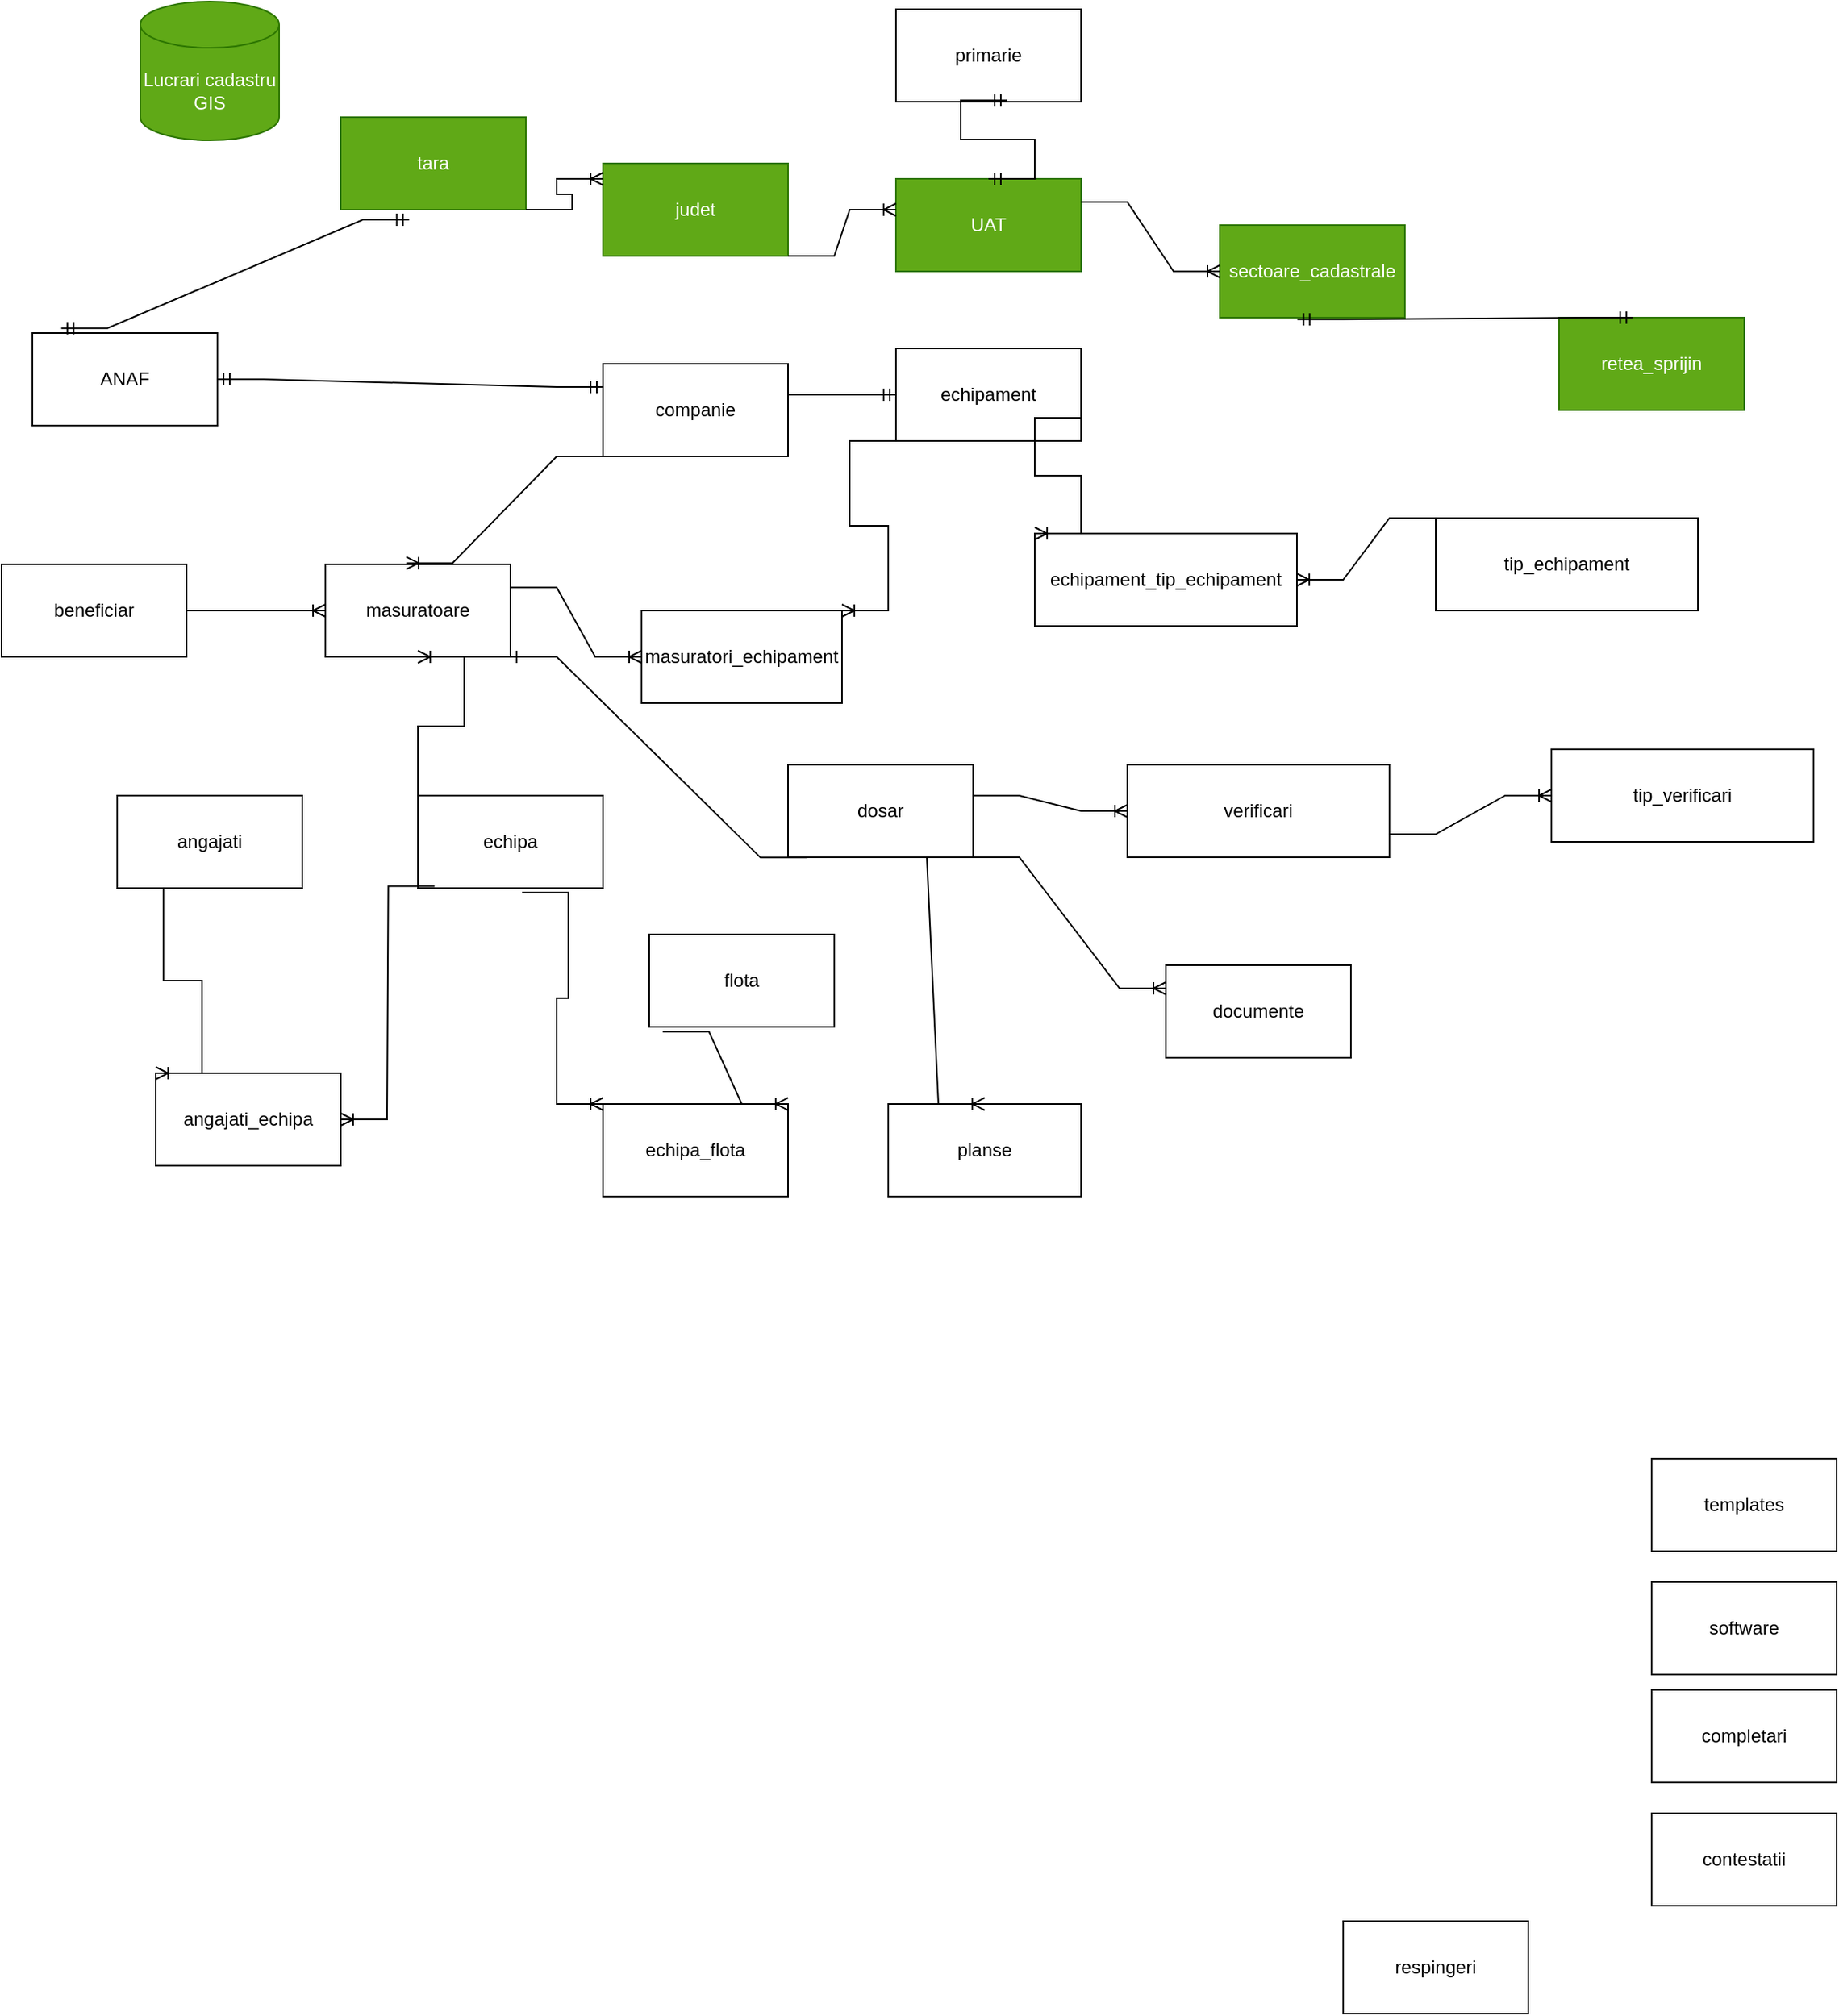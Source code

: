<mxfile version="22.0.8" type="github" pages="2">
  <diagram name="Page-1" id="1NdPhYnojbXSQFUqDI4X">
    <mxGraphModel dx="2402" dy="846" grid="1" gridSize="10" guides="1" tooltips="1" connect="1" arrows="1" fold="1" page="1" pageScale="1" pageWidth="850" pageHeight="1100" math="0" shadow="0">
      <root>
        <mxCell id="0" />
        <mxCell id="1" parent="0" />
        <mxCell id="Xo6_dHoNOGjja1znMz9w-1" value="Lucrari cadastru&lt;br&gt;GIS" style="shape=cylinder3;whiteSpace=wrap;html=1;boundedLbl=1;backgroundOutline=1;size=15;fillColor=#60a917;strokeColor=#2D7600;fontColor=#ffffff;" vertex="1" parent="1">
          <mxGeometry x="10" y="125" width="90" height="90" as="geometry" />
        </mxCell>
        <mxCell id="Xo6_dHoNOGjja1znMz9w-2" value="sectoare_cadastrale" style="rounded=0;whiteSpace=wrap;html=1;fillColor=#60a917;strokeColor=#2D7600;fontColor=#ffffff;" vertex="1" parent="1">
          <mxGeometry x="710" y="270" width="120" height="60" as="geometry" />
        </mxCell>
        <mxCell id="Xo6_dHoNOGjja1znMz9w-3" value="retea_sprijin" style="rounded=0;whiteSpace=wrap;html=1;fillColor=#60a917;fontColor=#ffffff;strokeColor=#2D7600;" vertex="1" parent="1">
          <mxGeometry x="930" y="330" width="120" height="60" as="geometry" />
        </mxCell>
        <mxCell id="Xo6_dHoNOGjja1znMz9w-4" value="echipa" style="rounded=0;whiteSpace=wrap;html=1;" vertex="1" parent="1">
          <mxGeometry x="190" y="640" width="120" height="60" as="geometry" />
        </mxCell>
        <mxCell id="Xo6_dHoNOGjja1znMz9w-7" value="echipament" style="rounded=0;whiteSpace=wrap;html=1;" vertex="1" parent="1">
          <mxGeometry x="500" y="350" width="120" height="60" as="geometry" />
        </mxCell>
        <mxCell id="Xo6_dHoNOGjja1znMz9w-9" value="flota" style="rounded=0;whiteSpace=wrap;html=1;" vertex="1" parent="1">
          <mxGeometry x="340" y="730" width="120" height="60" as="geometry" />
        </mxCell>
        <mxCell id="Xo6_dHoNOGjja1znMz9w-10" value="documente" style="rounded=0;whiteSpace=wrap;html=1;" vertex="1" parent="1">
          <mxGeometry x="675" y="750" width="120" height="60" as="geometry" />
        </mxCell>
        <mxCell id="Xo6_dHoNOGjja1znMz9w-11" value="masuratoare" style="rounded=0;whiteSpace=wrap;html=1;" vertex="1" parent="1">
          <mxGeometry x="130" y="490" width="120" height="60" as="geometry" />
        </mxCell>
        <mxCell id="Xo6_dHoNOGjja1znMz9w-13" value="primarie" style="rounded=0;whiteSpace=wrap;html=1;" vertex="1" parent="1">
          <mxGeometry x="500" y="130" width="120" height="60" as="geometry" />
        </mxCell>
        <mxCell id="Xo6_dHoNOGjja1znMz9w-14" value="software" style="rounded=0;whiteSpace=wrap;html=1;" vertex="1" parent="1">
          <mxGeometry x="990" y="1150" width="120" height="60" as="geometry" />
        </mxCell>
        <mxCell id="Xo6_dHoNOGjja1znMz9w-15" value="dosar" style="rounded=0;whiteSpace=wrap;html=1;" vertex="1" parent="1">
          <mxGeometry x="430" y="620" width="120" height="60" as="geometry" />
        </mxCell>
        <mxCell id="Xo6_dHoNOGjja1znMz9w-16" value="angajati" style="rounded=0;whiteSpace=wrap;html=1;" vertex="1" parent="1">
          <mxGeometry x="-5" y="640" width="120" height="60" as="geometry" />
        </mxCell>
        <mxCell id="Xo6_dHoNOGjja1znMz9w-17" value="planse" style="rounded=0;whiteSpace=wrap;html=1;" vertex="1" parent="1">
          <mxGeometry x="495" y="840" width="125" height="60" as="geometry" />
        </mxCell>
        <mxCell id="Xo6_dHoNOGjja1znMz9w-18" value="respingeri" style="rounded=0;whiteSpace=wrap;html=1;" vertex="1" parent="1">
          <mxGeometry x="790" y="1370" width="120" height="60" as="geometry" />
        </mxCell>
        <mxCell id="Xo6_dHoNOGjja1znMz9w-19" value="completari" style="rounded=0;whiteSpace=wrap;html=1;" vertex="1" parent="1">
          <mxGeometry x="990" y="1220" width="120" height="60" as="geometry" />
        </mxCell>
        <mxCell id="Xo6_dHoNOGjja1znMz9w-20" value="contestatii" style="rounded=0;whiteSpace=wrap;html=1;" vertex="1" parent="1">
          <mxGeometry x="990" y="1300" width="120" height="60" as="geometry" />
        </mxCell>
        <mxCell id="Xo6_dHoNOGjja1znMz9w-21" value="UAT" style="rounded=0;whiteSpace=wrap;html=1;fillColor=#60a917;fontColor=#ffffff;strokeColor=#2D7600;" vertex="1" parent="1">
          <mxGeometry x="500" y="240" width="120" height="60" as="geometry" />
        </mxCell>
        <mxCell id="Xo6_dHoNOGjja1znMz9w-23" value="judet" style="rounded=0;whiteSpace=wrap;html=1;fillColor=#60a917;fontColor=#ffffff;strokeColor=#2D7600;" vertex="1" parent="1">
          <mxGeometry x="310" y="230" width="120" height="60" as="geometry" />
        </mxCell>
        <mxCell id="Xo6_dHoNOGjja1znMz9w-27" value="tara" style="rounded=0;whiteSpace=wrap;html=1;fillColor=#60a917;fontColor=#ffffff;strokeColor=#2D7600;" vertex="1" parent="1">
          <mxGeometry x="140" y="200" width="120" height="60" as="geometry" />
        </mxCell>
        <mxCell id="Xo6_dHoNOGjja1znMz9w-31" value="" style="edgeStyle=entityRelationEdgeStyle;fontSize=12;html=1;endArrow=ERoneToMany;rounded=0;exitX=1;exitY=1;exitDx=0;exitDy=0;" edge="1" parent="1" source="Xo6_dHoNOGjja1znMz9w-27">
          <mxGeometry width="100" height="100" relative="1" as="geometry">
            <mxPoint x="210" y="340" as="sourcePoint" />
            <mxPoint x="310" y="240" as="targetPoint" />
            <Array as="points">
              <mxPoint x="120" y="120" />
            </Array>
          </mxGeometry>
        </mxCell>
        <mxCell id="Xo6_dHoNOGjja1znMz9w-34" value="" style="edgeStyle=entityRelationEdgeStyle;fontSize=12;html=1;endArrow=ERoneToMany;rounded=0;exitX=1;exitY=1;exitDx=0;exitDy=0;" edge="1" parent="1" source="Xo6_dHoNOGjja1znMz9w-23">
          <mxGeometry width="100" height="100" relative="1" as="geometry">
            <mxPoint x="400" y="360" as="sourcePoint" />
            <mxPoint x="500" y="260" as="targetPoint" />
            <Array as="points">
              <mxPoint x="480" y="200" />
            </Array>
          </mxGeometry>
        </mxCell>
        <mxCell id="Xo6_dHoNOGjja1znMz9w-35" value="" style="edgeStyle=entityRelationEdgeStyle;fontSize=12;html=1;endArrow=ERoneToMany;rounded=0;exitX=1;exitY=0.25;exitDx=0;exitDy=0;" edge="1" parent="1" source="Xo6_dHoNOGjja1znMz9w-21">
          <mxGeometry width="100" height="100" relative="1" as="geometry">
            <mxPoint x="610" y="400" as="sourcePoint" />
            <mxPoint x="710" y="300" as="targetPoint" />
            <Array as="points">
              <mxPoint x="870" y="280" />
              <mxPoint x="870" y="270" />
            </Array>
          </mxGeometry>
        </mxCell>
        <mxCell id="Xo6_dHoNOGjja1znMz9w-40" value="companie" style="rounded=0;whiteSpace=wrap;html=1;" vertex="1" parent="1">
          <mxGeometry x="310" y="360" width="120" height="60" as="geometry" />
        </mxCell>
        <mxCell id="Xo6_dHoNOGjja1znMz9w-45" value="ANAF" style="rounded=0;whiteSpace=wrap;html=1;" vertex="1" parent="1">
          <mxGeometry x="-60" y="340" width="120" height="60" as="geometry" />
        </mxCell>
        <mxCell id="Xo6_dHoNOGjja1znMz9w-49" value="" style="edgeStyle=entityRelationEdgeStyle;fontSize=12;html=1;endArrow=ERmandOne;rounded=0;entryX=0;entryY=0.5;entryDx=0;entryDy=0;" edge="1" parent="1" target="Xo6_dHoNOGjja1znMz9w-7">
          <mxGeometry width="100" height="100" relative="1" as="geometry">
            <mxPoint x="430" y="380" as="sourcePoint" />
            <mxPoint x="320" y="389.5" as="targetPoint" />
            <Array as="points">
              <mxPoint x="480" y="380" />
              <mxPoint x="470" y="390" />
            </Array>
          </mxGeometry>
        </mxCell>
        <mxCell id="Xo6_dHoNOGjja1znMz9w-52" value="" style="edgeStyle=entityRelationEdgeStyle;fontSize=12;html=1;endArrow=ERoneToMany;rounded=0;entryX=0.437;entryY=-0.013;entryDx=0;entryDy=0;entryPerimeter=0;exitX=0;exitY=1;exitDx=0;exitDy=0;" edge="1" parent="1" source="Xo6_dHoNOGjja1znMz9w-40" target="Xo6_dHoNOGjja1znMz9w-11">
          <mxGeometry width="100" height="100" relative="1" as="geometry">
            <mxPoint x="370" y="450" as="sourcePoint" />
            <mxPoint x="470" y="350" as="targetPoint" />
          </mxGeometry>
        </mxCell>
        <mxCell id="Xo6_dHoNOGjja1znMz9w-53" value="masuratori_echipament" style="rounded=0;whiteSpace=wrap;html=1;" vertex="1" parent="1">
          <mxGeometry x="335" y="520" width="130" height="60" as="geometry" />
        </mxCell>
        <mxCell id="Xo6_dHoNOGjja1znMz9w-55" value="" style="edgeStyle=entityRelationEdgeStyle;fontSize=12;html=1;endArrow=ERoneToMany;rounded=0;entryX=0;entryY=0.5;entryDx=0;entryDy=0;exitX=1;exitY=0.25;exitDx=0;exitDy=0;" edge="1" parent="1" source="Xo6_dHoNOGjja1znMz9w-11" target="Xo6_dHoNOGjja1znMz9w-53">
          <mxGeometry width="100" height="100" relative="1" as="geometry">
            <mxPoint x="370" y="450" as="sourcePoint" />
            <mxPoint x="470" y="350" as="targetPoint" />
          </mxGeometry>
        </mxCell>
        <mxCell id="Xo6_dHoNOGjja1znMz9w-56" value="" style="edgeStyle=entityRelationEdgeStyle;fontSize=12;html=1;endArrow=ERoneToMany;rounded=0;entryX=1;entryY=0;entryDx=0;entryDy=0;exitX=0;exitY=1;exitDx=0;exitDy=0;" edge="1" parent="1" source="Xo6_dHoNOGjja1znMz9w-7" target="Xo6_dHoNOGjja1znMz9w-53">
          <mxGeometry width="100" height="100" relative="1" as="geometry">
            <mxPoint x="370" y="450" as="sourcePoint" />
            <mxPoint x="470" y="350" as="targetPoint" />
            <Array as="points">
              <mxPoint x="440" y="480" />
              <mxPoint x="440" y="480" />
            </Array>
          </mxGeometry>
        </mxCell>
        <mxCell id="Xo6_dHoNOGjja1znMz9w-57" value="templates" style="rounded=0;whiteSpace=wrap;html=1;" vertex="1" parent="1">
          <mxGeometry x="990" y="1070" width="120" height="60" as="geometry" />
        </mxCell>
        <mxCell id="Xo6_dHoNOGjja1znMz9w-58" value="angajati_echipa" style="rounded=0;whiteSpace=wrap;html=1;" vertex="1" parent="1">
          <mxGeometry x="20" y="820" width="120" height="60" as="geometry" />
        </mxCell>
        <mxCell id="Xo6_dHoNOGjja1znMz9w-62" value="" style="edgeStyle=entityRelationEdgeStyle;fontSize=12;html=1;endArrow=ERoneToMany;rounded=0;entryX=0.5;entryY=1;entryDx=0;entryDy=0;exitX=0.25;exitY=0;exitDx=0;exitDy=0;" edge="1" parent="1" source="Xo6_dHoNOGjja1znMz9w-4" target="Xo6_dHoNOGjja1znMz9w-11">
          <mxGeometry width="100" height="100" relative="1" as="geometry">
            <mxPoint x="370" y="790" as="sourcePoint" />
            <mxPoint x="470" y="690" as="targetPoint" />
          </mxGeometry>
        </mxCell>
        <mxCell id="Xo6_dHoNOGjja1znMz9w-64" value="" style="edgeStyle=entityRelationEdgeStyle;fontSize=12;html=1;endArrow=ERoneToMany;rounded=0;exitX=0.5;exitY=1;exitDx=0;exitDy=0;entryX=0;entryY=0;entryDx=0;entryDy=0;" edge="1" parent="1" source="Xo6_dHoNOGjja1znMz9w-16" target="Xo6_dHoNOGjja1znMz9w-58">
          <mxGeometry width="100" height="100" relative="1" as="geometry">
            <mxPoint x="370" y="790" as="sourcePoint" />
            <mxPoint x="120" y="790" as="targetPoint" />
          </mxGeometry>
        </mxCell>
        <mxCell id="Xo6_dHoNOGjja1znMz9w-66" value="" style="edgeStyle=entityRelationEdgeStyle;fontSize=12;html=1;endArrow=ERoneToMany;rounded=0;exitX=0.09;exitY=0.98;exitDx=0;exitDy=0;exitPerimeter=0;entryX=1;entryY=0.5;entryDx=0;entryDy=0;" edge="1" parent="1" source="Xo6_dHoNOGjja1znMz9w-4" target="Xo6_dHoNOGjja1znMz9w-58">
          <mxGeometry width="100" height="100" relative="1" as="geometry">
            <mxPoint x="370" y="790" as="sourcePoint" />
            <mxPoint x="470" y="690" as="targetPoint" />
            <Array as="points">
              <mxPoint x="210" y="759" />
            </Array>
          </mxGeometry>
        </mxCell>
        <mxCell id="Xo6_dHoNOGjja1znMz9w-67" value="echipa_flota" style="rounded=0;whiteSpace=wrap;html=1;" vertex="1" parent="1">
          <mxGeometry x="310" y="840" width="120" height="60" as="geometry" />
        </mxCell>
        <mxCell id="Xo6_dHoNOGjja1znMz9w-69" value="" style="edgeStyle=entityRelationEdgeStyle;fontSize=12;html=1;endArrow=ERoneToMany;rounded=0;entryX=0;entryY=0;entryDx=0;entryDy=0;exitX=0.563;exitY=1.047;exitDx=0;exitDy=0;exitPerimeter=0;" edge="1" parent="1" source="Xo6_dHoNOGjja1znMz9w-4" target="Xo6_dHoNOGjja1znMz9w-67">
          <mxGeometry width="100" height="100" relative="1" as="geometry">
            <mxPoint x="370" y="790" as="sourcePoint" />
            <mxPoint x="470" y="690" as="targetPoint" />
          </mxGeometry>
        </mxCell>
        <mxCell id="Xo6_dHoNOGjja1znMz9w-70" value="" style="edgeStyle=entityRelationEdgeStyle;fontSize=12;html=1;endArrow=ERoneToMany;rounded=0;entryX=1;entryY=0;entryDx=0;entryDy=0;exitX=0.073;exitY=1.053;exitDx=0;exitDy=0;exitPerimeter=0;" edge="1" parent="1" source="Xo6_dHoNOGjja1znMz9w-9" target="Xo6_dHoNOGjja1znMz9w-67">
          <mxGeometry width="100" height="100" relative="1" as="geometry">
            <mxPoint x="370" y="790" as="sourcePoint" />
            <mxPoint x="470" y="690" as="targetPoint" />
          </mxGeometry>
        </mxCell>
        <mxCell id="Xo6_dHoNOGjja1znMz9w-71" value="" style="edgeStyle=entityRelationEdgeStyle;fontSize=12;html=1;endArrow=ERmandOne;startArrow=ERmandOne;rounded=0;entryX=0.419;entryY=1.019;entryDx=0;entryDy=0;entryPerimeter=0;exitX=0.397;exitY=0.001;exitDx=0;exitDy=0;exitPerimeter=0;" edge="1" parent="1" source="Xo6_dHoNOGjja1znMz9w-3" target="Xo6_dHoNOGjja1znMz9w-2">
          <mxGeometry width="100" height="100" relative="1" as="geometry">
            <mxPoint x="370" y="560" as="sourcePoint" />
            <mxPoint x="470" y="460" as="targetPoint" />
          </mxGeometry>
        </mxCell>
        <mxCell id="Xo6_dHoNOGjja1znMz9w-72" value="" style="edgeStyle=entityRelationEdgeStyle;fontSize=12;html=1;endArrow=ERmandOne;startArrow=ERmandOne;rounded=0;entryX=0.369;entryY=1.108;entryDx=0;entryDy=0;entryPerimeter=0;exitX=0.156;exitY=-0.052;exitDx=0;exitDy=0;exitPerimeter=0;" edge="1" parent="1" source="Xo6_dHoNOGjja1znMz9w-45" target="Xo6_dHoNOGjja1znMz9w-27">
          <mxGeometry width="100" height="100" relative="1" as="geometry">
            <mxPoint x="370" y="560" as="sourcePoint" />
            <mxPoint x="470" y="460" as="targetPoint" />
          </mxGeometry>
        </mxCell>
        <mxCell id="Xo6_dHoNOGjja1znMz9w-104" value="" style="edgeStyle=entityRelationEdgeStyle;fontSize=12;html=1;endArrow=ERmandOne;startArrow=ERmandOne;rounded=0;entryX=0.6;entryY=0.985;entryDx=0;entryDy=0;entryPerimeter=0;exitX=0.5;exitY=0;exitDx=0;exitDy=0;" edge="1" parent="1" source="Xo6_dHoNOGjja1znMz9w-21" target="Xo6_dHoNOGjja1znMz9w-13">
          <mxGeometry width="100" height="100" relative="1" as="geometry">
            <mxPoint x="410" y="370" as="sourcePoint" />
            <mxPoint x="510" y="270" as="targetPoint" />
          </mxGeometry>
        </mxCell>
        <mxCell id="DS5xvblMA2E8K1Jw77lr-32" value="beneficiar" style="rounded=0;whiteSpace=wrap;html=1;" vertex="1" parent="1">
          <mxGeometry x="-80" y="490" width="120" height="60" as="geometry" />
        </mxCell>
        <mxCell id="DS5xvblMA2E8K1Jw77lr-33" value="" style="edgeStyle=entityRelationEdgeStyle;fontSize=12;html=1;endArrow=ERoneToMany;rounded=0;exitX=1;exitY=0.5;exitDx=0;exitDy=0;entryX=0;entryY=0.5;entryDx=0;entryDy=0;" edge="1" parent="1" source="DS5xvblMA2E8K1Jw77lr-32" target="Xo6_dHoNOGjja1znMz9w-11">
          <mxGeometry width="100" height="100" relative="1" as="geometry">
            <mxPoint x="410" y="710" as="sourcePoint" />
            <mxPoint x="510" y="610" as="targetPoint" />
          </mxGeometry>
        </mxCell>
        <mxCell id="DS5xvblMA2E8K1Jw77lr-34" value="echipament_tip_echipament" style="rounded=0;whiteSpace=wrap;html=1;" vertex="1" parent="1">
          <mxGeometry x="590" y="470" width="170" height="60" as="geometry" />
        </mxCell>
        <mxCell id="DS5xvblMA2E8K1Jw77lr-35" value="tip_echipament" style="rounded=0;whiteSpace=wrap;html=1;" vertex="1" parent="1">
          <mxGeometry x="850" y="460" width="170" height="60" as="geometry" />
        </mxCell>
        <mxCell id="DS5xvblMA2E8K1Jw77lr-39" value="" style="edgeStyle=entityRelationEdgeStyle;fontSize=12;html=1;endArrow=ERoneToMany;rounded=0;entryX=0;entryY=0;entryDx=0;entryDy=0;exitX=1;exitY=0.75;exitDx=0;exitDy=0;" edge="1" parent="1" source="Xo6_dHoNOGjja1znMz9w-7" target="DS5xvblMA2E8K1Jw77lr-34">
          <mxGeometry width="100" height="100" relative="1" as="geometry">
            <mxPoint x="410" y="460" as="sourcePoint" />
            <mxPoint x="510" y="360" as="targetPoint" />
          </mxGeometry>
        </mxCell>
        <mxCell id="DS5xvblMA2E8K1Jw77lr-40" value="" style="edgeStyle=entityRelationEdgeStyle;fontSize=12;html=1;endArrow=ERoneToMany;rounded=0;entryX=1;entryY=0.5;entryDx=0;entryDy=0;exitX=0;exitY=0;exitDx=0;exitDy=0;" edge="1" parent="1" source="DS5xvblMA2E8K1Jw77lr-35" target="DS5xvblMA2E8K1Jw77lr-34">
          <mxGeometry width="100" height="100" relative="1" as="geometry">
            <mxPoint x="410" y="460" as="sourcePoint" />
            <mxPoint x="510" y="360" as="targetPoint" />
          </mxGeometry>
        </mxCell>
        <mxCell id="DS5xvblMA2E8K1Jw77lr-43" value="verificari" style="rounded=0;whiteSpace=wrap;html=1;" vertex="1" parent="1">
          <mxGeometry x="650" y="620" width="170" height="60" as="geometry" />
        </mxCell>
        <mxCell id="DS5xvblMA2E8K1Jw77lr-45" value="" style="edgeStyle=entityRelationEdgeStyle;fontSize=12;html=1;endArrow=ERmandOne;startArrow=ERmandOne;rounded=0;exitX=1;exitY=0.5;exitDx=0;exitDy=0;entryX=0;entryY=0.25;entryDx=0;entryDy=0;" edge="1" parent="1" source="Xo6_dHoNOGjja1znMz9w-45" target="Xo6_dHoNOGjja1znMz9w-40">
          <mxGeometry width="100" height="100" relative="1" as="geometry">
            <mxPoint x="410" y="310" as="sourcePoint" />
            <mxPoint x="510" y="210" as="targetPoint" />
          </mxGeometry>
        </mxCell>
        <mxCell id="DS5xvblMA2E8K1Jw77lr-46" value="" style="edgeStyle=entityRelationEdgeStyle;fontSize=12;html=1;endArrow=ERone;endFill=1;rounded=0;entryX=1;entryY=1;entryDx=0;entryDy=0;exitX=0.101;exitY=1.003;exitDx=0;exitDy=0;exitPerimeter=0;" edge="1" parent="1" source="Xo6_dHoNOGjja1znMz9w-15" target="Xo6_dHoNOGjja1znMz9w-11">
          <mxGeometry width="100" height="100" relative="1" as="geometry">
            <mxPoint x="410" y="820" as="sourcePoint" />
            <mxPoint x="510" y="720" as="targetPoint" />
          </mxGeometry>
        </mxCell>
        <mxCell id="DS5xvblMA2E8K1Jw77lr-47" value="tip_verificari" style="rounded=0;whiteSpace=wrap;html=1;" vertex="1" parent="1">
          <mxGeometry x="925" y="610" width="170" height="60" as="geometry" />
        </mxCell>
        <mxCell id="DS5xvblMA2E8K1Jw77lr-48" value="" style="edgeStyle=entityRelationEdgeStyle;fontSize=12;html=1;endArrow=ERoneToMany;rounded=0;entryX=0;entryY=0.5;entryDx=0;entryDy=0;" edge="1" parent="1" target="DS5xvblMA2E8K1Jw77lr-43">
          <mxGeometry width="100" height="100" relative="1" as="geometry">
            <mxPoint x="550" y="640" as="sourcePoint" />
            <mxPoint x="510" y="720" as="targetPoint" />
          </mxGeometry>
        </mxCell>
        <mxCell id="DS5xvblMA2E8K1Jw77lr-50" value="" style="edgeStyle=entityRelationEdgeStyle;fontSize=12;html=1;endArrow=ERoneToMany;rounded=0;entryX=0;entryY=0.5;entryDx=0;entryDy=0;exitX=1;exitY=0.75;exitDx=0;exitDy=0;" edge="1" parent="1" source="DS5xvblMA2E8K1Jw77lr-43" target="DS5xvblMA2E8K1Jw77lr-47">
          <mxGeometry width="100" height="100" relative="1" as="geometry">
            <mxPoint x="830" y="670" as="sourcePoint" />
            <mxPoint x="510" y="720" as="targetPoint" />
          </mxGeometry>
        </mxCell>
        <mxCell id="DS5xvblMA2E8K1Jw77lr-51" value="" style="edgeStyle=entityRelationEdgeStyle;fontSize=12;html=1;endArrow=ERoneToMany;rounded=0;exitX=1;exitY=1;exitDx=0;exitDy=0;entryX=0;entryY=0.25;entryDx=0;entryDy=0;" edge="1" parent="1" source="Xo6_dHoNOGjja1znMz9w-15" target="Xo6_dHoNOGjja1znMz9w-10">
          <mxGeometry width="100" height="100" relative="1" as="geometry">
            <mxPoint x="410" y="1080" as="sourcePoint" />
            <mxPoint x="510" y="980" as="targetPoint" />
            <Array as="points">
              <mxPoint x="520" y="680" />
            </Array>
          </mxGeometry>
        </mxCell>
        <mxCell id="DS5xvblMA2E8K1Jw77lr-52" value="" style="edgeStyle=entityRelationEdgeStyle;fontSize=12;html=1;endArrow=ERoneToMany;rounded=0;entryX=0.5;entryY=0;entryDx=0;entryDy=0;exitX=0.5;exitY=1;exitDx=0;exitDy=0;" edge="1" parent="1" source="Xo6_dHoNOGjja1znMz9w-15" target="Xo6_dHoNOGjja1znMz9w-17">
          <mxGeometry width="100" height="100" relative="1" as="geometry">
            <mxPoint x="410" y="820" as="sourcePoint" />
            <mxPoint x="510" y="720" as="targetPoint" />
          </mxGeometry>
        </mxCell>
      </root>
    </mxGraphModel>
  </diagram>
  <diagram name="Copy of Page-1" id="fwgtqsH3zWwKycMYhNr2">
    <mxGraphModel dx="1009" dy="550" grid="1" gridSize="10" guides="1" tooltips="1" connect="1" arrows="1" fold="1" page="1" pageScale="1" pageWidth="850" pageHeight="1100" math="0" shadow="0">
      <root>
        <mxCell id="dtH1eUsh7HivQAgph3Ek-0" />
        <mxCell id="dtH1eUsh7HivQAgph3Ek-1" parent="dtH1eUsh7HivQAgph3Ek-0" />
        <mxCell id="dtH1eUsh7HivQAgph3Ek-2" value="Lucrari cadastru&lt;br&gt;GIS" style="shape=cylinder3;whiteSpace=wrap;html=1;boundedLbl=1;backgroundOutline=1;size=15;fillColor=#60a917;strokeColor=#2D7600;fontColor=#ffffff;" vertex="1" parent="dtH1eUsh7HivQAgph3Ek-1">
          <mxGeometry x="10" y="125" width="90" height="90" as="geometry" />
        </mxCell>
        <mxCell id="dtH1eUsh7HivQAgph3Ek-3" value="sectoare_cadastrale" style="rounded=0;whiteSpace=wrap;html=1;fillColor=#60a917;strokeColor=#2D7600;fontColor=#ffffff;" vertex="1" parent="dtH1eUsh7HivQAgph3Ek-1">
          <mxGeometry x="710" y="280" width="120" height="60" as="geometry" />
        </mxCell>
        <mxCell id="dtH1eUsh7HivQAgph3Ek-4" value="retea_sprijin" style="rounded=0;whiteSpace=wrap;html=1;" vertex="1" parent="dtH1eUsh7HivQAgph3Ek-1">
          <mxGeometry x="670" y="420" width="120" height="60" as="geometry" />
        </mxCell>
        <mxCell id="dtH1eUsh7HivQAgph3Ek-5" value="echipa" style="rounded=0;whiteSpace=wrap;html=1;" vertex="1" parent="dtH1eUsh7HivQAgph3Ek-1">
          <mxGeometry x="220" y="700" width="120" height="60" as="geometry" />
        </mxCell>
        <mxCell id="dtH1eUsh7HivQAgph3Ek-6" value="angajati" style="rounded=0;whiteSpace=wrap;html=1;" vertex="1" parent="dtH1eUsh7HivQAgph3Ek-1">
          <mxGeometry x="310" y="1280" width="120" height="60" as="geometry" />
        </mxCell>
        <mxCell id="dtH1eUsh7HivQAgph3Ek-7" value="echipament" style="rounded=0;whiteSpace=wrap;html=1;" vertex="1" parent="dtH1eUsh7HivQAgph3Ek-1">
          <mxGeometry x="500" y="350" width="120" height="60" as="geometry" />
        </mxCell>
        <mxCell id="dtH1eUsh7HivQAgph3Ek-8" value="hardware" style="rounded=0;whiteSpace=wrap;html=1;" vertex="1" parent="dtH1eUsh7HivQAgph3Ek-1">
          <mxGeometry x="20" y="1240" width="120" height="60" as="geometry" />
        </mxCell>
        <mxCell id="dtH1eUsh7HivQAgph3Ek-9" value="flota" style="rounded=0;whiteSpace=wrap;html=1;" vertex="1" parent="dtH1eUsh7HivQAgph3Ek-1">
          <mxGeometry x="430" y="690" width="120" height="60" as="geometry" />
        </mxCell>
        <mxCell id="dtH1eUsh7HivQAgph3Ek-10" value="documente" style="rounded=0;whiteSpace=wrap;html=1;" vertex="1" parent="dtH1eUsh7HivQAgph3Ek-1">
          <mxGeometry x="430" y="1320" width="120" height="60" as="geometry" />
        </mxCell>
        <mxCell id="dtH1eUsh7HivQAgph3Ek-11" value="masuratoare" style="rounded=0;whiteSpace=wrap;html=1;" vertex="1" parent="dtH1eUsh7HivQAgph3Ek-1">
          <mxGeometry x="140" y="470" width="120" height="60" as="geometry" />
        </mxCell>
        <mxCell id="dtH1eUsh7HivQAgph3Ek-12" value="proprietar" style="rounded=0;whiteSpace=wrap;html=1;" vertex="1" parent="dtH1eUsh7HivQAgph3Ek-1">
          <mxGeometry x="340" y="1390" width="120" height="60" as="geometry" />
        </mxCell>
        <mxCell id="dtH1eUsh7HivQAgph3Ek-13" value="primarie" style="rounded=0;whiteSpace=wrap;html=1;" vertex="1" parent="dtH1eUsh7HivQAgph3Ek-1">
          <mxGeometry x="500" y="130" width="120" height="60" as="geometry" />
        </mxCell>
        <mxCell id="dtH1eUsh7HivQAgph3Ek-14" value="software" style="rounded=0;whiteSpace=wrap;html=1;" vertex="1" parent="dtH1eUsh7HivQAgph3Ek-1">
          <mxGeometry x="460" y="1220" width="120" height="60" as="geometry" />
        </mxCell>
        <mxCell id="dtH1eUsh7HivQAgph3Ek-15" value="dosar" style="rounded=0;whiteSpace=wrap;html=1;" vertex="1" parent="dtH1eUsh7HivQAgph3Ek-1">
          <mxGeometry x="50" y="1360" width="120" height="60" as="geometry" />
        </mxCell>
        <mxCell id="dtH1eUsh7HivQAgph3Ek-16" value="angajati" style="rounded=0;whiteSpace=wrap;html=1;" vertex="1" parent="dtH1eUsh7HivQAgph3Ek-1">
          <mxGeometry x="50" y="640" width="120" height="60" as="geometry" />
        </mxCell>
        <mxCell id="dtH1eUsh7HivQAgph3Ek-17" value="planse" style="rounded=0;whiteSpace=wrap;html=1;" vertex="1" parent="dtH1eUsh7HivQAgph3Ek-1">
          <mxGeometry x="170" y="1280" width="120" height="60" as="geometry" />
        </mxCell>
        <mxCell id="dtH1eUsh7HivQAgph3Ek-18" value="respingeri" style="rounded=0;whiteSpace=wrap;html=1;" vertex="1" parent="dtH1eUsh7HivQAgph3Ek-1">
          <mxGeometry x="590" y="1430" width="120" height="60" as="geometry" />
        </mxCell>
        <mxCell id="dtH1eUsh7HivQAgph3Ek-19" value="completari" style="rounded=0;whiteSpace=wrap;html=1;" vertex="1" parent="dtH1eUsh7HivQAgph3Ek-1">
          <mxGeometry x="600" y="1220" width="120" height="60" as="geometry" />
        </mxCell>
        <mxCell id="dtH1eUsh7HivQAgph3Ek-20" value="contestatii" style="rounded=0;whiteSpace=wrap;html=1;" vertex="1" parent="dtH1eUsh7HivQAgph3Ek-1">
          <mxGeometry x="600" y="1310" width="120" height="60" as="geometry" />
        </mxCell>
        <mxCell id="dtH1eUsh7HivQAgph3Ek-21" value="UAT" style="rounded=0;whiteSpace=wrap;html=1;fillColor=#60a917;fontColor=#ffffff;strokeColor=#2D7600;" vertex="1" parent="dtH1eUsh7HivQAgph3Ek-1">
          <mxGeometry x="500" y="240" width="120" height="60" as="geometry" />
        </mxCell>
        <mxCell id="dtH1eUsh7HivQAgph3Ek-22" value="judet" style="rounded=0;whiteSpace=wrap;html=1;fillColor=#60a917;fontColor=#ffffff;strokeColor=#2D7600;" vertex="1" parent="dtH1eUsh7HivQAgph3Ek-1">
          <mxGeometry x="310" y="230" width="120" height="60" as="geometry" />
        </mxCell>
        <mxCell id="dtH1eUsh7HivQAgph3Ek-23" value="tara" style="rounded=0;whiteSpace=wrap;html=1;fillColor=#60a917;fontColor=#ffffff;strokeColor=#2D7600;" vertex="1" parent="dtH1eUsh7HivQAgph3Ek-1">
          <mxGeometry x="140" y="200" width="120" height="60" as="geometry" />
        </mxCell>
        <mxCell id="dtH1eUsh7HivQAgph3Ek-24" value="" style="edgeStyle=entityRelationEdgeStyle;fontSize=12;html=1;endArrow=ERoneToMany;rounded=0;exitX=1;exitY=1;exitDx=0;exitDy=0;" edge="1" parent="dtH1eUsh7HivQAgph3Ek-1" source="dtH1eUsh7HivQAgph3Ek-23">
          <mxGeometry width="100" height="100" relative="1" as="geometry">
            <mxPoint x="210" y="340" as="sourcePoint" />
            <mxPoint x="310" y="240" as="targetPoint" />
            <Array as="points">
              <mxPoint x="120" y="120" />
            </Array>
          </mxGeometry>
        </mxCell>
        <mxCell id="dtH1eUsh7HivQAgph3Ek-25" value="" style="edgeStyle=entityRelationEdgeStyle;fontSize=12;html=1;endArrow=ERoneToMany;rounded=0;exitX=1;exitY=1;exitDx=0;exitDy=0;" edge="1" parent="dtH1eUsh7HivQAgph3Ek-1" source="dtH1eUsh7HivQAgph3Ek-22">
          <mxGeometry width="100" height="100" relative="1" as="geometry">
            <mxPoint x="400" y="360" as="sourcePoint" />
            <mxPoint x="500" y="260" as="targetPoint" />
            <Array as="points">
              <mxPoint x="480" y="200" />
            </Array>
          </mxGeometry>
        </mxCell>
        <mxCell id="dtH1eUsh7HivQAgph3Ek-26" value="" style="edgeStyle=entityRelationEdgeStyle;fontSize=12;html=1;endArrow=ERoneToMany;rounded=0;exitX=1;exitY=0.25;exitDx=0;exitDy=0;" edge="1" parent="dtH1eUsh7HivQAgph3Ek-1" source="dtH1eUsh7HivQAgph3Ek-21">
          <mxGeometry width="100" height="100" relative="1" as="geometry">
            <mxPoint x="610" y="400" as="sourcePoint" />
            <mxPoint x="710" y="300" as="targetPoint" />
            <Array as="points">
              <mxPoint x="870" y="280" />
              <mxPoint x="870" y="270" />
            </Array>
          </mxGeometry>
        </mxCell>
        <mxCell id="dtH1eUsh7HivQAgph3Ek-27" value="companie" style="rounded=0;whiteSpace=wrap;html=1;" vertex="1" parent="dtH1eUsh7HivQAgph3Ek-1">
          <mxGeometry x="310" y="350" width="120" height="60" as="geometry" />
        </mxCell>
        <mxCell id="dtH1eUsh7HivQAgph3Ek-28" value="ANAF" style="rounded=0;whiteSpace=wrap;html=1;" vertex="1" parent="dtH1eUsh7HivQAgph3Ek-1">
          <mxGeometry x="140" y="340" width="120" height="60" as="geometry" />
        </mxCell>
        <mxCell id="dtH1eUsh7HivQAgph3Ek-29" value="" style="edgeStyle=entityRelationEdgeStyle;fontSize=12;html=1;endArrow=ERmandOne;rounded=0;exitX=0.99;exitY=0.647;exitDx=0;exitDy=0;exitPerimeter=0;" edge="1" parent="dtH1eUsh7HivQAgph3Ek-1" source="dtH1eUsh7HivQAgph3Ek-28">
          <mxGeometry width="100" height="100" relative="1" as="geometry">
            <mxPoint x="270" y="380" as="sourcePoint" />
            <mxPoint x="310" y="379.5" as="targetPoint" />
          </mxGeometry>
        </mxCell>
        <mxCell id="dtH1eUsh7HivQAgph3Ek-30" value="" style="edgeStyle=entityRelationEdgeStyle;fontSize=12;html=1;endArrow=ERmandOne;rounded=0;entryX=0;entryY=0.5;entryDx=0;entryDy=0;" edge="1" parent="dtH1eUsh7HivQAgph3Ek-1" target="dtH1eUsh7HivQAgph3Ek-7">
          <mxGeometry width="100" height="100" relative="1" as="geometry">
            <mxPoint x="430" y="380" as="sourcePoint" />
            <mxPoint x="320" y="389.5" as="targetPoint" />
            <Array as="points">
              <mxPoint x="480" y="380" />
              <mxPoint x="470" y="390" />
            </Array>
          </mxGeometry>
        </mxCell>
        <mxCell id="dtH1eUsh7HivQAgph3Ek-31" value="" style="edgeStyle=entityRelationEdgeStyle;fontSize=12;html=1;endArrow=ERoneToMany;rounded=0;entryX=0.437;entryY=-0.013;entryDx=0;entryDy=0;entryPerimeter=0;exitX=0;exitY=1;exitDx=0;exitDy=0;" edge="1" parent="dtH1eUsh7HivQAgph3Ek-1" source="dtH1eUsh7HivQAgph3Ek-27" target="dtH1eUsh7HivQAgph3Ek-11">
          <mxGeometry width="100" height="100" relative="1" as="geometry">
            <mxPoint x="370" y="450" as="sourcePoint" />
            <mxPoint x="470" y="350" as="targetPoint" />
          </mxGeometry>
        </mxCell>
        <mxCell id="dtH1eUsh7HivQAgph3Ek-32" value="masuratori_echipament" style="rounded=0;whiteSpace=wrap;html=1;" vertex="1" parent="dtH1eUsh7HivQAgph3Ek-1">
          <mxGeometry x="310" y="470" width="130" height="60" as="geometry" />
        </mxCell>
        <mxCell id="dtH1eUsh7HivQAgph3Ek-33" value="" style="edgeStyle=entityRelationEdgeStyle;fontSize=12;html=1;endArrow=ERoneToMany;rounded=0;entryX=0;entryY=0.5;entryDx=0;entryDy=0;exitX=1;exitY=0.25;exitDx=0;exitDy=0;" edge="1" parent="dtH1eUsh7HivQAgph3Ek-1" source="dtH1eUsh7HivQAgph3Ek-11" target="dtH1eUsh7HivQAgph3Ek-32">
          <mxGeometry width="100" height="100" relative="1" as="geometry">
            <mxPoint x="370" y="450" as="sourcePoint" />
            <mxPoint x="470" y="350" as="targetPoint" />
          </mxGeometry>
        </mxCell>
        <mxCell id="dtH1eUsh7HivQAgph3Ek-34" value="" style="edgeStyle=entityRelationEdgeStyle;fontSize=12;html=1;endArrow=ERoneToMany;rounded=0;entryX=1;entryY=0;entryDx=0;entryDy=0;exitX=0;exitY=1;exitDx=0;exitDy=0;" edge="1" parent="dtH1eUsh7HivQAgph3Ek-1" source="dtH1eUsh7HivQAgph3Ek-7" target="dtH1eUsh7HivQAgph3Ek-32">
          <mxGeometry width="100" height="100" relative="1" as="geometry">
            <mxPoint x="370" y="450" as="sourcePoint" />
            <mxPoint x="470" y="350" as="targetPoint" />
            <Array as="points">
              <mxPoint x="440" y="480" />
              <mxPoint x="440" y="480" />
            </Array>
          </mxGeometry>
        </mxCell>
        <mxCell id="dtH1eUsh7HivQAgph3Ek-35" value="templates" style="rounded=0;whiteSpace=wrap;html=1;" vertex="1" parent="dtH1eUsh7HivQAgph3Ek-1">
          <mxGeometry x="20" y="1140" width="120" height="60" as="geometry" />
        </mxCell>
        <mxCell id="dtH1eUsh7HivQAgph3Ek-36" value="angajati_echipa" style="rounded=0;whiteSpace=wrap;html=1;" vertex="1" parent="dtH1eUsh7HivQAgph3Ek-1">
          <mxGeometry x="50" y="810" width="120" height="60" as="geometry" />
        </mxCell>
        <mxCell id="dtH1eUsh7HivQAgph3Ek-37" value="" style="edgeStyle=entityRelationEdgeStyle;fontSize=12;html=1;endArrow=ERoneToMany;rounded=0;entryX=0.5;entryY=1;entryDx=0;entryDy=0;exitX=0.25;exitY=0;exitDx=0;exitDy=0;" edge="1" parent="dtH1eUsh7HivQAgph3Ek-1" source="dtH1eUsh7HivQAgph3Ek-5" target="dtH1eUsh7HivQAgph3Ek-11">
          <mxGeometry width="100" height="100" relative="1" as="geometry">
            <mxPoint x="370" y="790" as="sourcePoint" />
            <mxPoint x="470" y="690" as="targetPoint" />
          </mxGeometry>
        </mxCell>
        <mxCell id="dtH1eUsh7HivQAgph3Ek-38" value="" style="edgeStyle=entityRelationEdgeStyle;fontSize=12;html=1;endArrow=ERoneToMany;rounded=0;exitX=0.5;exitY=1;exitDx=0;exitDy=0;entryX=0;entryY=0;entryDx=0;entryDy=0;" edge="1" parent="dtH1eUsh7HivQAgph3Ek-1" source="dtH1eUsh7HivQAgph3Ek-16" target="dtH1eUsh7HivQAgph3Ek-36">
          <mxGeometry width="100" height="100" relative="1" as="geometry">
            <mxPoint x="370" y="790" as="sourcePoint" />
            <mxPoint x="120" y="790" as="targetPoint" />
          </mxGeometry>
        </mxCell>
        <mxCell id="dtH1eUsh7HivQAgph3Ek-39" value="" style="edgeStyle=entityRelationEdgeStyle;fontSize=12;html=1;endArrow=ERoneToMany;rounded=0;exitX=0.09;exitY=0.98;exitDx=0;exitDy=0;exitPerimeter=0;entryX=1;entryY=0.5;entryDx=0;entryDy=0;" edge="1" parent="dtH1eUsh7HivQAgph3Ek-1" source="dtH1eUsh7HivQAgph3Ek-5" target="dtH1eUsh7HivQAgph3Ek-36">
          <mxGeometry width="100" height="100" relative="1" as="geometry">
            <mxPoint x="370" y="790" as="sourcePoint" />
            <mxPoint x="470" y="690" as="targetPoint" />
            <Array as="points">
              <mxPoint x="210" y="759" />
            </Array>
          </mxGeometry>
        </mxCell>
        <mxCell id="dtH1eUsh7HivQAgph3Ek-40" value="echipa_flota" style="rounded=0;whiteSpace=wrap;html=1;" vertex="1" parent="dtH1eUsh7HivQAgph3Ek-1">
          <mxGeometry x="290" y="800" width="120" height="60" as="geometry" />
        </mxCell>
        <mxCell id="dtH1eUsh7HivQAgph3Ek-41" value="" style="edgeStyle=entityRelationEdgeStyle;fontSize=12;html=1;endArrow=ERoneToMany;rounded=0;entryX=0;entryY=0;entryDx=0;entryDy=0;exitX=0.563;exitY=1.047;exitDx=0;exitDy=0;exitPerimeter=0;" edge="1" parent="dtH1eUsh7HivQAgph3Ek-1" source="dtH1eUsh7HivQAgph3Ek-5" target="dtH1eUsh7HivQAgph3Ek-40">
          <mxGeometry width="100" height="100" relative="1" as="geometry">
            <mxPoint x="370" y="790" as="sourcePoint" />
            <mxPoint x="470" y="690" as="targetPoint" />
          </mxGeometry>
        </mxCell>
        <mxCell id="dtH1eUsh7HivQAgph3Ek-42" value="" style="edgeStyle=entityRelationEdgeStyle;fontSize=12;html=1;endArrow=ERoneToMany;rounded=0;entryX=1;entryY=0;entryDx=0;entryDy=0;exitX=0.073;exitY=1.053;exitDx=0;exitDy=0;exitPerimeter=0;" edge="1" parent="dtH1eUsh7HivQAgph3Ek-1" source="dtH1eUsh7HivQAgph3Ek-9" target="dtH1eUsh7HivQAgph3Ek-40">
          <mxGeometry width="100" height="100" relative="1" as="geometry">
            <mxPoint x="370" y="790" as="sourcePoint" />
            <mxPoint x="470" y="690" as="targetPoint" />
          </mxGeometry>
        </mxCell>
        <mxCell id="dtH1eUsh7HivQAgph3Ek-43" value="" style="edgeStyle=entityRelationEdgeStyle;fontSize=12;html=1;endArrow=ERmandOne;startArrow=ERmandOne;rounded=0;entryX=0.419;entryY=1.019;entryDx=0;entryDy=0;entryPerimeter=0;exitX=0.397;exitY=0.001;exitDx=0;exitDy=0;exitPerimeter=0;" edge="1" parent="dtH1eUsh7HivQAgph3Ek-1" source="dtH1eUsh7HivQAgph3Ek-4" target="dtH1eUsh7HivQAgph3Ek-3">
          <mxGeometry width="100" height="100" relative="1" as="geometry">
            <mxPoint x="370" y="560" as="sourcePoint" />
            <mxPoint x="470" y="460" as="targetPoint" />
          </mxGeometry>
        </mxCell>
        <mxCell id="dtH1eUsh7HivQAgph3Ek-44" value="" style="edgeStyle=entityRelationEdgeStyle;fontSize=12;html=1;endArrow=ERmandOne;startArrow=ERmandOne;rounded=0;entryX=0.369;entryY=1.108;entryDx=0;entryDy=0;entryPerimeter=0;exitX=0.156;exitY=-0.052;exitDx=0;exitDy=0;exitPerimeter=0;" edge="1" parent="dtH1eUsh7HivQAgph3Ek-1" source="dtH1eUsh7HivQAgph3Ek-28" target="dtH1eUsh7HivQAgph3Ek-23">
          <mxGeometry width="100" height="100" relative="1" as="geometry">
            <mxPoint x="370" y="560" as="sourcePoint" />
            <mxPoint x="470" y="460" as="targetPoint" />
          </mxGeometry>
        </mxCell>
        <mxCell id="dtH1eUsh7HivQAgph3Ek-45" value="" style="edgeStyle=entityRelationEdgeStyle;fontSize=12;html=1;endArrow=ERmandOne;startArrow=ERmandOne;rounded=0;entryX=0.6;entryY=0.985;entryDx=0;entryDy=0;entryPerimeter=0;exitX=0.5;exitY=0;exitDx=0;exitDy=0;" edge="1" parent="dtH1eUsh7HivQAgph3Ek-1" source="dtH1eUsh7HivQAgph3Ek-21" target="dtH1eUsh7HivQAgph3Ek-13">
          <mxGeometry width="100" height="100" relative="1" as="geometry">
            <mxPoint x="410" y="370" as="sourcePoint" />
            <mxPoint x="510" y="270" as="targetPoint" />
          </mxGeometry>
        </mxCell>
      </root>
    </mxGraphModel>
  </diagram>
</mxfile>
